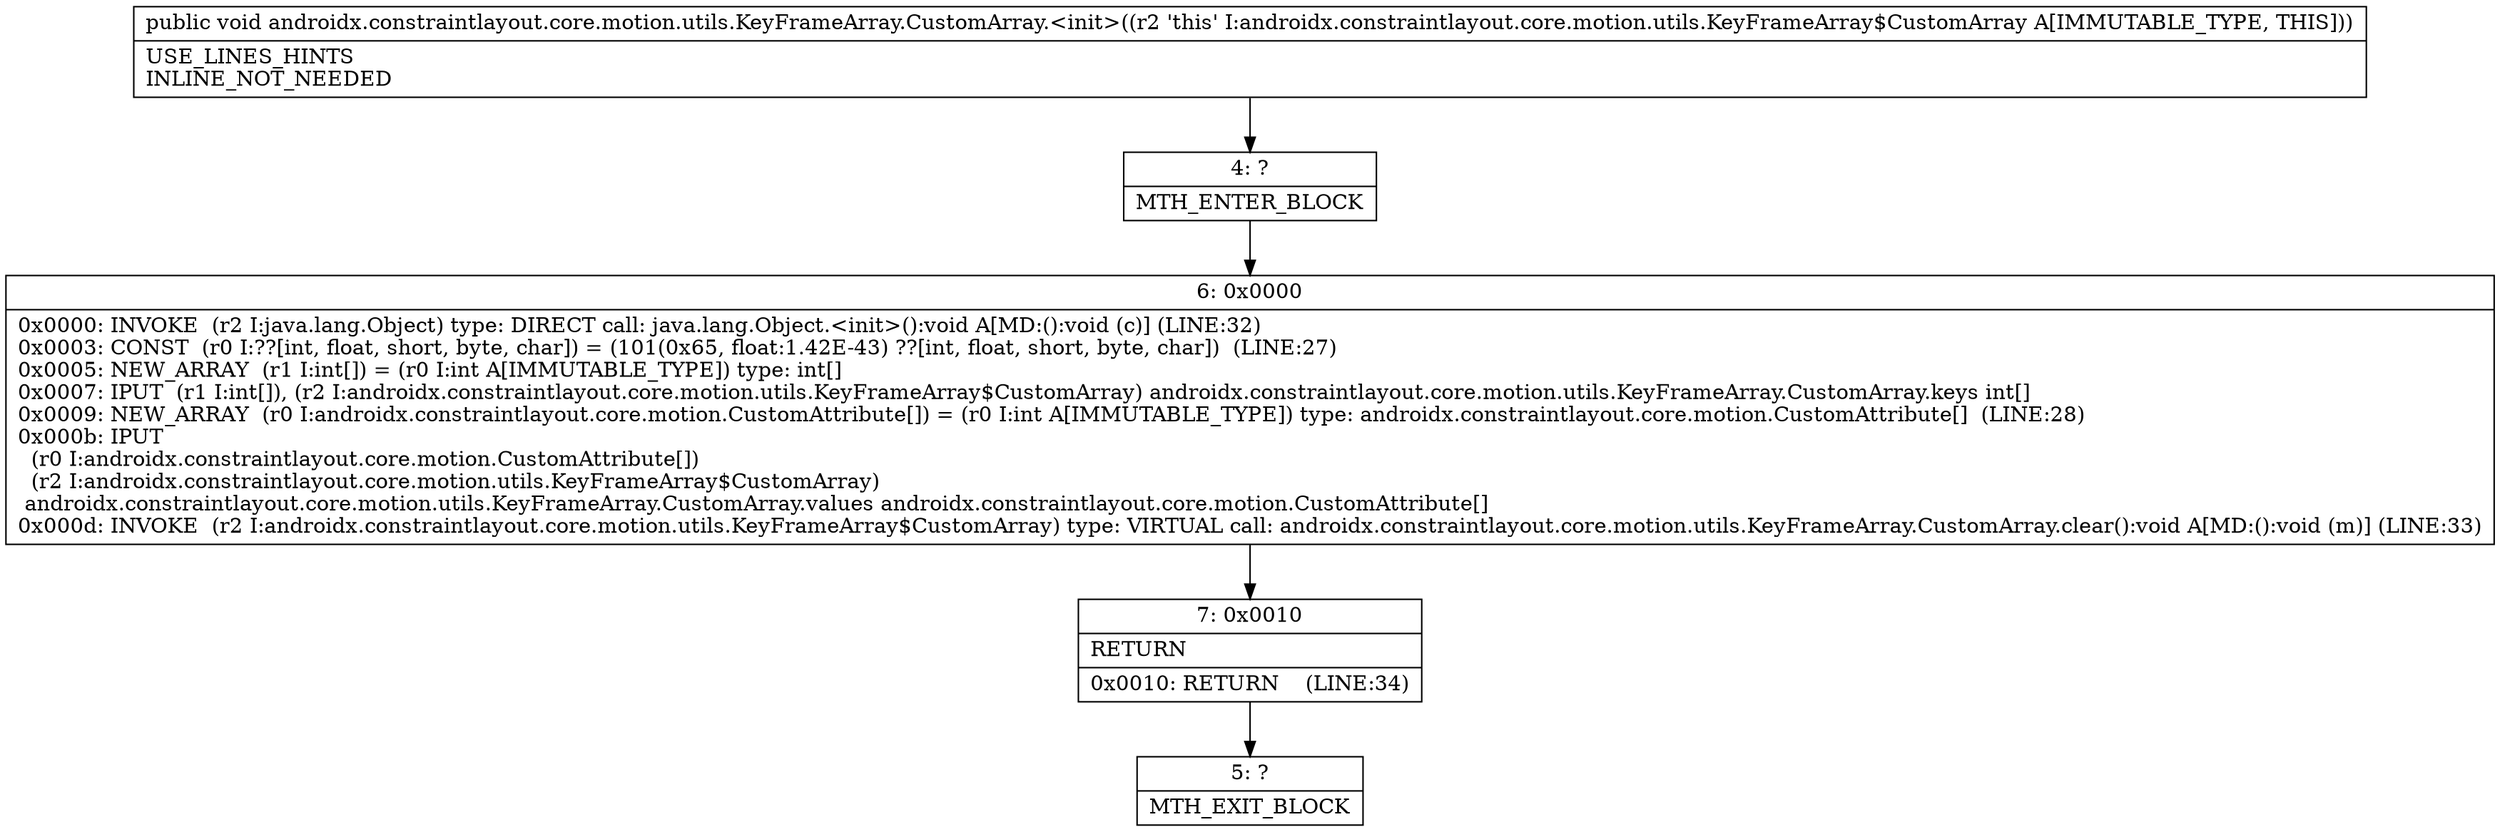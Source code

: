digraph "CFG forandroidx.constraintlayout.core.motion.utils.KeyFrameArray.CustomArray.\<init\>()V" {
Node_4 [shape=record,label="{4\:\ ?|MTH_ENTER_BLOCK\l}"];
Node_6 [shape=record,label="{6\:\ 0x0000|0x0000: INVOKE  (r2 I:java.lang.Object) type: DIRECT call: java.lang.Object.\<init\>():void A[MD:():void (c)] (LINE:32)\l0x0003: CONST  (r0 I:??[int, float, short, byte, char]) = (101(0x65, float:1.42E\-43) ??[int, float, short, byte, char])  (LINE:27)\l0x0005: NEW_ARRAY  (r1 I:int[]) = (r0 I:int A[IMMUTABLE_TYPE]) type: int[] \l0x0007: IPUT  (r1 I:int[]), (r2 I:androidx.constraintlayout.core.motion.utils.KeyFrameArray$CustomArray) androidx.constraintlayout.core.motion.utils.KeyFrameArray.CustomArray.keys int[] \l0x0009: NEW_ARRAY  (r0 I:androidx.constraintlayout.core.motion.CustomAttribute[]) = (r0 I:int A[IMMUTABLE_TYPE]) type: androidx.constraintlayout.core.motion.CustomAttribute[]  (LINE:28)\l0x000b: IPUT  \l  (r0 I:androidx.constraintlayout.core.motion.CustomAttribute[])\l  (r2 I:androidx.constraintlayout.core.motion.utils.KeyFrameArray$CustomArray)\l androidx.constraintlayout.core.motion.utils.KeyFrameArray.CustomArray.values androidx.constraintlayout.core.motion.CustomAttribute[] \l0x000d: INVOKE  (r2 I:androidx.constraintlayout.core.motion.utils.KeyFrameArray$CustomArray) type: VIRTUAL call: androidx.constraintlayout.core.motion.utils.KeyFrameArray.CustomArray.clear():void A[MD:():void (m)] (LINE:33)\l}"];
Node_7 [shape=record,label="{7\:\ 0x0010|RETURN\l|0x0010: RETURN    (LINE:34)\l}"];
Node_5 [shape=record,label="{5\:\ ?|MTH_EXIT_BLOCK\l}"];
MethodNode[shape=record,label="{public void androidx.constraintlayout.core.motion.utils.KeyFrameArray.CustomArray.\<init\>((r2 'this' I:androidx.constraintlayout.core.motion.utils.KeyFrameArray$CustomArray A[IMMUTABLE_TYPE, THIS]))  | USE_LINES_HINTS\lINLINE_NOT_NEEDED\l}"];
MethodNode -> Node_4;Node_4 -> Node_6;
Node_6 -> Node_7;
Node_7 -> Node_5;
}

